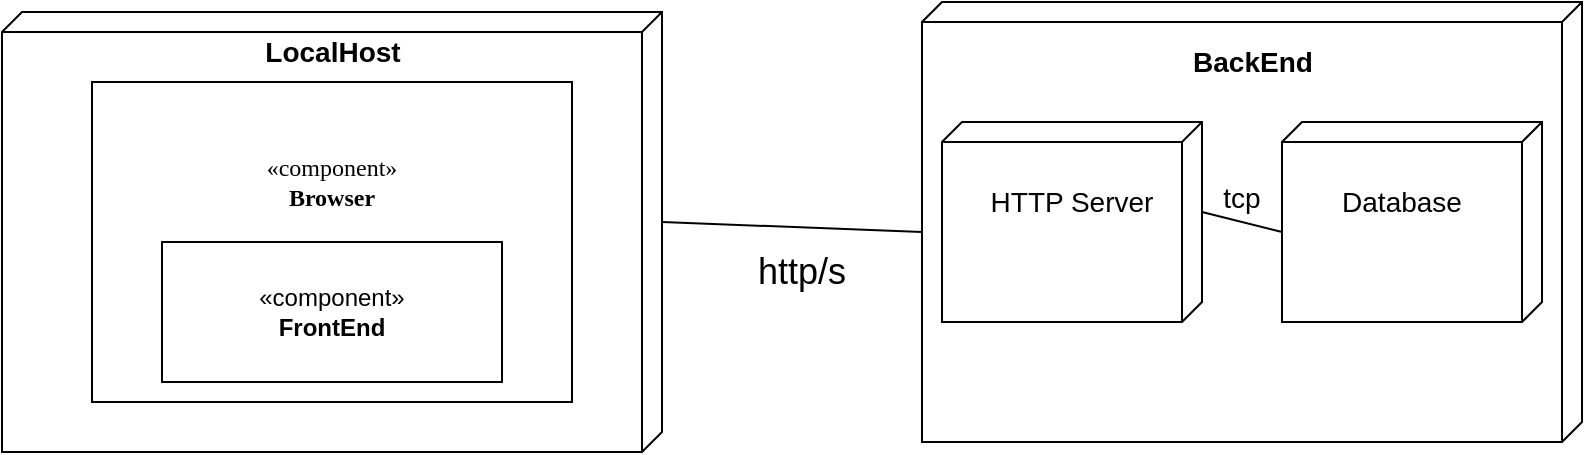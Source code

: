 <mxfile version="24.8.3">
  <diagram name="Page-1" id="5f0bae14-7c28-e335-631c-24af17079c00">
    <mxGraphModel dx="1633" dy="755" grid="1" gridSize="10" guides="1" tooltips="1" connect="1" arrows="1" fold="1" page="1" pageScale="1" pageWidth="1100" pageHeight="850" background="none" math="0" shadow="0">
      <root>
        <mxCell id="0" />
        <mxCell id="1" parent="0" />
        <mxCell id="39150e848f15840c-1" value="" style="verticalAlign=top;align=left;spacingTop=8;spacingLeft=2;spacingRight=12;shape=cube;size=10;direction=south;fontStyle=4;html=1;rounded=0;shadow=0;comic=0;labelBackgroundColor=none;strokeWidth=1;fontFamily=Verdana;fontSize=12" parent="1" vertex="1">
          <mxGeometry x="120" y="75" width="330" height="220" as="geometry" />
        </mxCell>
        <mxCell id="39150e848f15840c-4" value="" style="html=1;rounded=0;shadow=0;comic=0;labelBackgroundColor=none;strokeWidth=1;fontFamily=Verdana;fontSize=12;align=center;" parent="1" vertex="1">
          <mxGeometry x="165" y="110" width="240" height="160" as="geometry" />
        </mxCell>
        <mxCell id="Fzi-b2xOBe4scgr0YL1d-1" value="«component»&lt;br&gt;&lt;b&gt;FrontEnd&lt;/b&gt;" style="html=1;whiteSpace=wrap;" vertex="1" parent="1">
          <mxGeometry x="200" y="190" width="170" height="70" as="geometry" />
        </mxCell>
        <mxCell id="Fzi-b2xOBe4scgr0YL1d-2" value="&lt;span style=&quot;font-family: Verdana; text-wrap: nowrap;&quot;&gt;«component»&lt;/span&gt;&lt;br style=&quot;font-family: Verdana; text-wrap: nowrap;&quot;&gt;&lt;b style=&quot;font-family: Verdana; text-wrap: nowrap;&quot;&gt;Browser&lt;/b&gt;" style="text;html=1;align=center;verticalAlign=middle;whiteSpace=wrap;rounded=0;" vertex="1" parent="1">
          <mxGeometry x="235" y="130" width="100" height="60" as="geometry" />
        </mxCell>
        <mxCell id="Fzi-b2xOBe4scgr0YL1d-3" value="&lt;b&gt;&lt;font style=&quot;font-size: 14px;&quot;&gt;LocalHost&lt;/font&gt;&lt;/b&gt;" style="text;html=1;align=center;verticalAlign=middle;whiteSpace=wrap;rounded=0;" vertex="1" parent="1">
          <mxGeometry x="248.75" y="75" width="72.5" height="40" as="geometry" />
        </mxCell>
        <mxCell id="Fzi-b2xOBe4scgr0YL1d-4" value="" style="endArrow=none;html=1;rounded=0;exitX=0;exitY=0;exitDx=105;exitDy=0;exitPerimeter=0;entryX=0;entryY=0;entryDx=115;entryDy=330;entryPerimeter=0;" edge="1" parent="1" source="39150e848f15840c-1" target="Fzi-b2xOBe4scgr0YL1d-5">
          <mxGeometry width="50" height="50" relative="1" as="geometry">
            <mxPoint x="520" y="410" as="sourcePoint" />
            <mxPoint x="588.02" y="196.94" as="targetPoint" />
          </mxGeometry>
        </mxCell>
        <mxCell id="Fzi-b2xOBe4scgr0YL1d-5" value="" style="verticalAlign=top;align=left;spacingTop=8;spacingLeft=2;spacingRight=12;shape=cube;size=10;direction=south;fontStyle=4;html=1;rounded=0;shadow=0;comic=0;labelBackgroundColor=none;strokeWidth=1;fontFamily=Verdana;fontSize=12" vertex="1" parent="1">
          <mxGeometry x="580" y="70" width="330" height="220" as="geometry" />
        </mxCell>
        <mxCell id="Fzi-b2xOBe4scgr0YL1d-7" value="" style="verticalAlign=top;align=left;spacingTop=8;spacingLeft=2;spacingRight=12;shape=cube;size=10;direction=south;fontStyle=4;html=1;rounded=0;shadow=0;comic=0;labelBackgroundColor=none;strokeWidth=1;fontFamily=Verdana;fontSize=12" vertex="1" parent="1">
          <mxGeometry x="590" y="130" width="130" height="100" as="geometry" />
        </mxCell>
        <mxCell id="Fzi-b2xOBe4scgr0YL1d-8" value="&lt;span style=&quot;font-size: 14px;&quot;&gt;&lt;b&gt;BackEnd&lt;/b&gt;&lt;/span&gt;" style="text;html=1;align=center;verticalAlign=middle;whiteSpace=wrap;rounded=0;" vertex="1" parent="1">
          <mxGeometry x="708.75" y="80" width="72.5" height="40" as="geometry" />
        </mxCell>
        <mxCell id="Fzi-b2xOBe4scgr0YL1d-9" value="&lt;font style=&quot;font-size: 18px;&quot;&gt;http/s&lt;/font&gt;" style="text;html=1;align=center;verticalAlign=middle;whiteSpace=wrap;rounded=0;" vertex="1" parent="1">
          <mxGeometry x="490" y="190" width="60" height="30" as="geometry" />
        </mxCell>
        <mxCell id="Fzi-b2xOBe4scgr0YL1d-14" value="&lt;font style=&quot;font-size: 14px;&quot;&gt;HTTP Server&lt;/font&gt;" style="text;html=1;align=center;verticalAlign=middle;whiteSpace=wrap;rounded=0;" vertex="1" parent="1">
          <mxGeometry x="605" y="157.5" width="100" height="25" as="geometry" />
        </mxCell>
        <mxCell id="Fzi-b2xOBe4scgr0YL1d-15" value="" style="verticalAlign=top;align=left;spacingTop=8;spacingLeft=2;spacingRight=12;shape=cube;size=10;direction=south;fontStyle=4;html=1;rounded=0;shadow=0;comic=0;labelBackgroundColor=none;strokeWidth=1;fontFamily=Verdana;fontSize=12" vertex="1" parent="1">
          <mxGeometry x="760" y="130" width="130" height="100" as="geometry" />
        </mxCell>
        <mxCell id="Fzi-b2xOBe4scgr0YL1d-16" value="&lt;font style=&quot;font-size: 14px;&quot;&gt;Database&lt;/font&gt;" style="text;html=1;align=center;verticalAlign=middle;whiteSpace=wrap;rounded=0;" vertex="1" parent="1">
          <mxGeometry x="770" y="157.5" width="100" height="25" as="geometry" />
        </mxCell>
        <mxCell id="Fzi-b2xOBe4scgr0YL1d-17" value="" style="endArrow=none;html=1;rounded=0;exitX=0;exitY=0;exitDx=45;exitDy=0;exitPerimeter=0;entryX=0;entryY=0;entryDx=55;entryDy=130;entryPerimeter=0;" edge="1" parent="1" source="Fzi-b2xOBe4scgr0YL1d-7" target="Fzi-b2xOBe4scgr0YL1d-15">
          <mxGeometry width="50" height="50" relative="1" as="geometry">
            <mxPoint x="520" y="420" as="sourcePoint" />
            <mxPoint x="570" y="370" as="targetPoint" />
          </mxGeometry>
        </mxCell>
        <mxCell id="Fzi-b2xOBe4scgr0YL1d-18" value="&lt;font style=&quot;font-size: 14px;&quot;&gt;tcp&lt;/font&gt;" style="text;html=1;align=center;verticalAlign=middle;whiteSpace=wrap;rounded=0;" vertex="1" parent="1">
          <mxGeometry x="710" y="152.5" width="60" height="30" as="geometry" />
        </mxCell>
      </root>
    </mxGraphModel>
  </diagram>
</mxfile>
